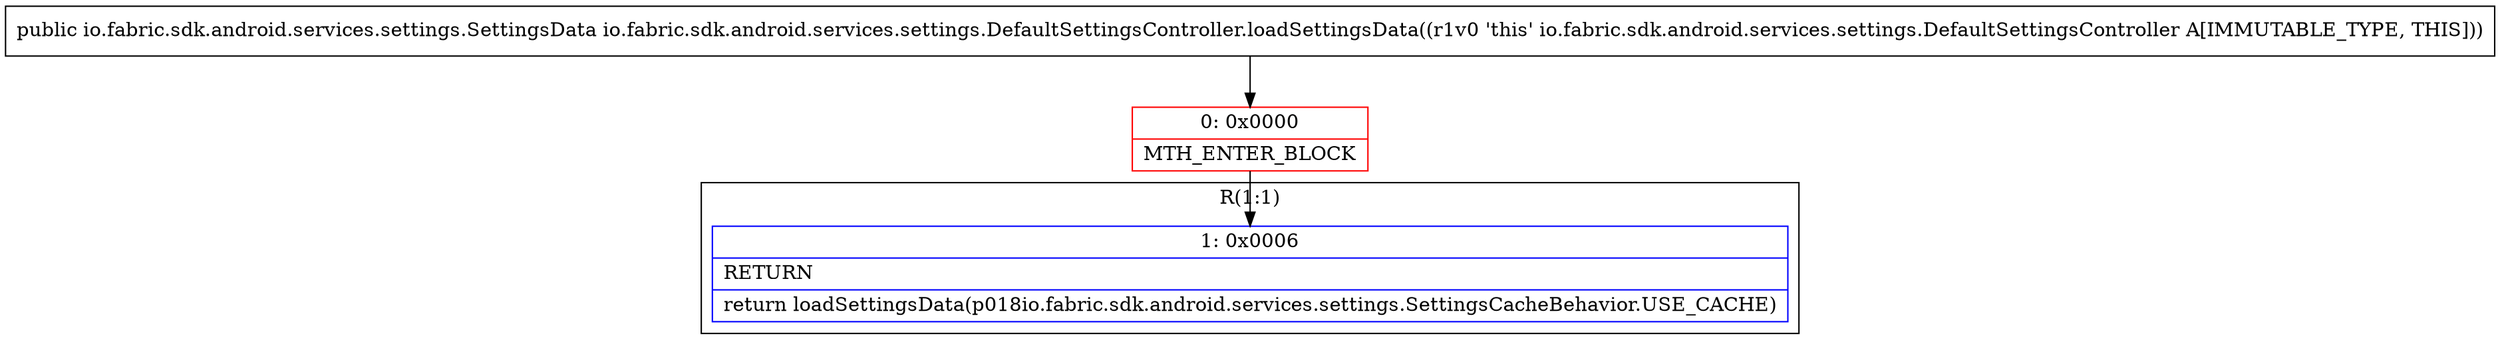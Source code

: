 digraph "CFG forio.fabric.sdk.android.services.settings.DefaultSettingsController.loadSettingsData()Lio\/fabric\/sdk\/android\/services\/settings\/SettingsData;" {
subgraph cluster_Region_1014346398 {
label = "R(1:1)";
node [shape=record,color=blue];
Node_1 [shape=record,label="{1\:\ 0x0006|RETURN\l|return loadSettingsData(p018io.fabric.sdk.android.services.settings.SettingsCacheBehavior.USE_CACHE)\l}"];
}
Node_0 [shape=record,color=red,label="{0\:\ 0x0000|MTH_ENTER_BLOCK\l}"];
MethodNode[shape=record,label="{public io.fabric.sdk.android.services.settings.SettingsData io.fabric.sdk.android.services.settings.DefaultSettingsController.loadSettingsData((r1v0 'this' io.fabric.sdk.android.services.settings.DefaultSettingsController A[IMMUTABLE_TYPE, THIS])) }"];
MethodNode -> Node_0;
Node_0 -> Node_1;
}

